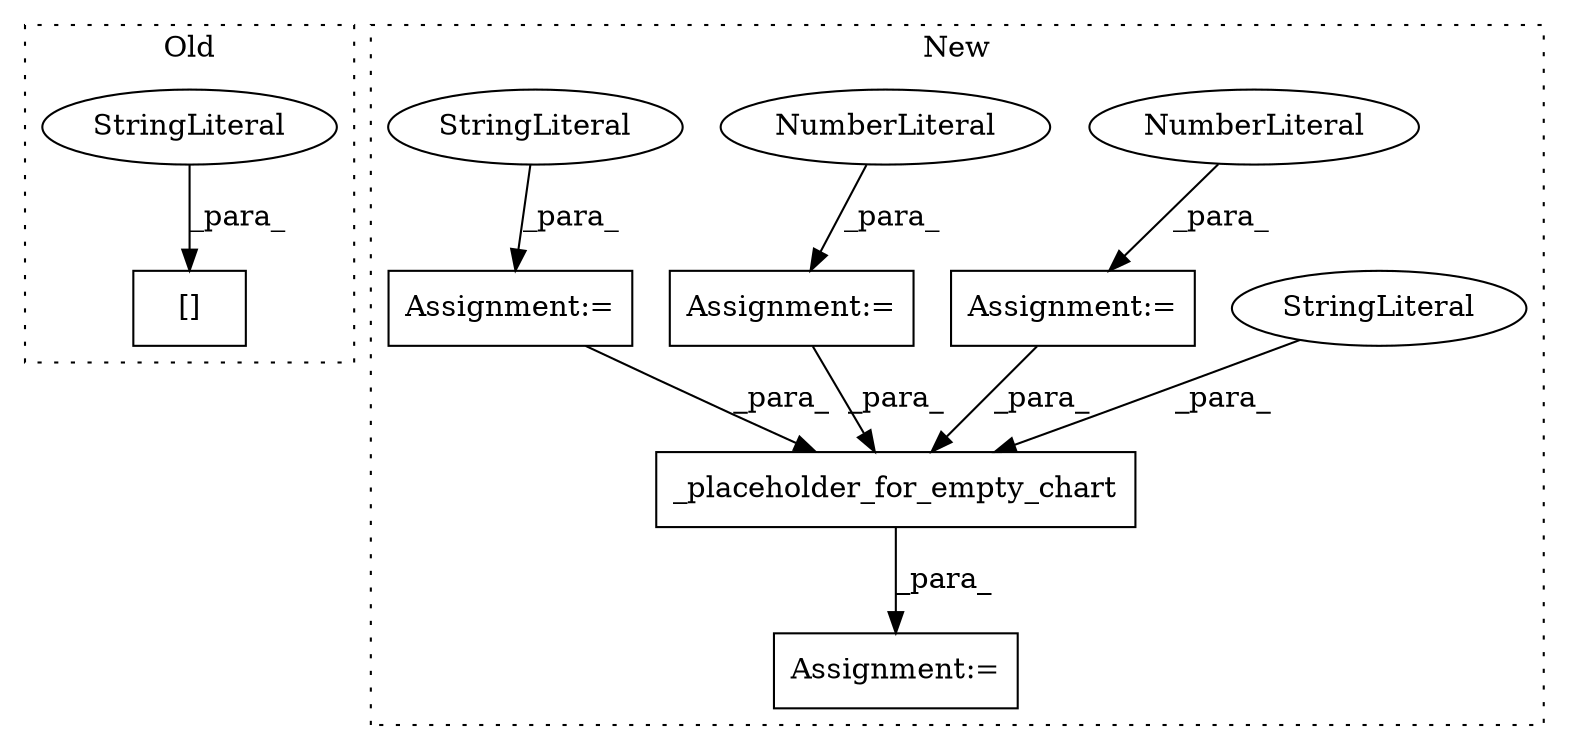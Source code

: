 digraph G {
subgraph cluster0 {
1 [label="[]" a="2" s="6875,6900" l="16,1" shape="box"];
4 [label="StringLiteral" a="45" s="6891" l="9" shape="ellipse"];
label = "Old";
style="dotted";
}
subgraph cluster1 {
2 [label="_placeholder_for_empty_chart" a="32" s="8301,8382" l="29,1" shape="box"];
3 [label="StringLiteral" a="45" s="8330" l="21" shape="ellipse"];
5 [label="Assignment:=" a="7" s="7980" l="1" shape="box"];
6 [label="NumberLiteral" a="34" s="7981" l="3" shape="ellipse"];
7 [label="Assignment:=" a="7" s="7964" l="1" shape="box"];
8 [label="NumberLiteral" a="34" s="7965" l="3" shape="ellipse"];
9 [label="Assignment:=" a="7" s="8300" l="1" shape="box"];
10 [label="Assignment:=" a="7" s="8039" l="1" shape="box"];
11 [label="StringLiteral" a="45" s="8040" l="35" shape="ellipse"];
label = "New";
style="dotted";
}
2 -> 9 [label="_para_"];
3 -> 2 [label="_para_"];
4 -> 1 [label="_para_"];
5 -> 2 [label="_para_"];
6 -> 5 [label="_para_"];
7 -> 2 [label="_para_"];
8 -> 7 [label="_para_"];
10 -> 2 [label="_para_"];
11 -> 10 [label="_para_"];
}